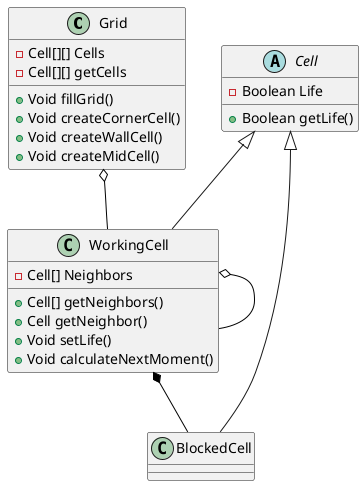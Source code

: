 @startuml
'https://plantuml.com/sequence-diagram


class Grid{
    -Cell[][] Cells
    -Cell[][] getCells
    +Void fillGrid()
    +Void createCornerCell()
    +Void createWallCell()
    +Void createMidCell()
}

abstract class Cell{
    -Boolean Life
    +Boolean getLife()
}

class WorkingCell{
    -Cell[] Neighbors
    +Cell[] getNeighbors()
    +Cell getNeighbor()
    +Void setLife()
    +Void calculateNextMoment()
    }

class BlockedCell{

}
Cell <|-- BlockedCell
Cell <|-- WorkingCell
WorkingCell o-[#000000]- WorkingCell
WorkingCell *-[#000000]- BlockedCell
Grid o-[#000000]- WorkingCell



@enduml